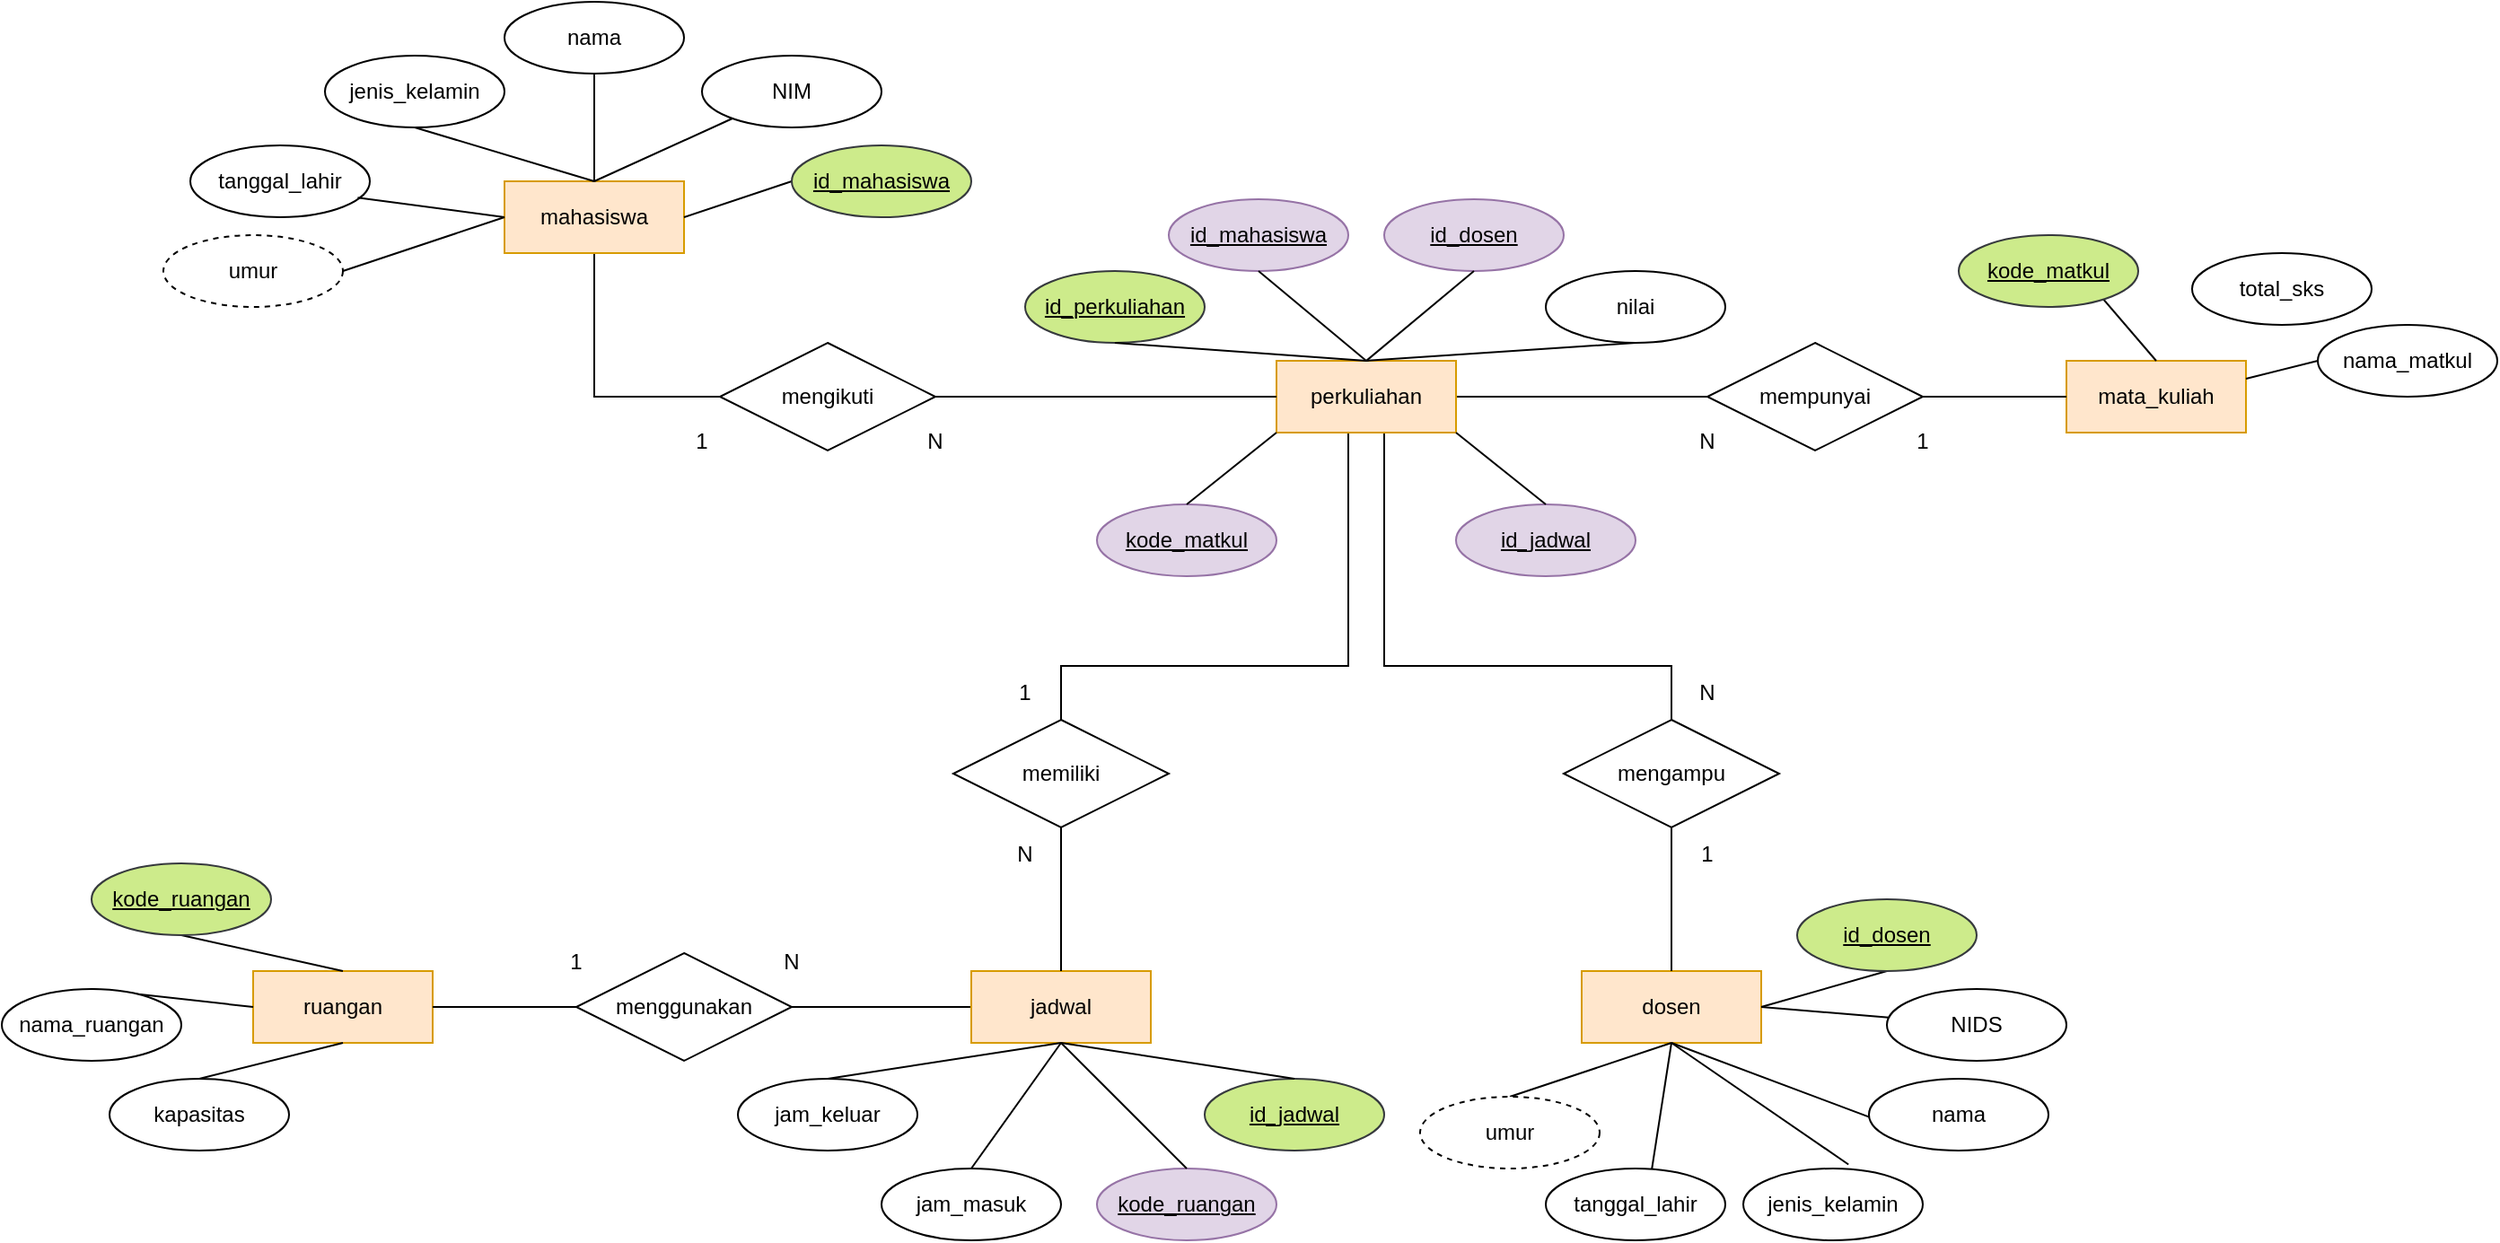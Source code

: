 <mxfile version="26.2.9">
  <diagram name="Page-1" id="u2EYjhWLWHFpRmUkxBab">
    <mxGraphModel dx="2014" dy="1203" grid="1" gridSize="10" guides="1" tooltips="1" connect="1" arrows="1" fold="1" page="1" pageScale="1" pageWidth="850" pageHeight="1100" math="0" shadow="0">
      <root>
        <mxCell id="0" />
        <mxCell id="1" parent="0" />
        <mxCell id="Lan2Nwc-7f9aQjcRRKQz-25" style="edgeStyle=orthogonalEdgeStyle;rounded=0;orthogonalLoop=1;jettySize=auto;html=1;entryX=0;entryY=0.5;entryDx=0;entryDy=0;exitX=0.5;exitY=1;exitDx=0;exitDy=0;endArrow=none;startFill=0;" edge="1" parent="1" source="Lan2Nwc-7f9aQjcRRKQz-1" target="Lan2Nwc-7f9aQjcRRKQz-7">
          <mxGeometry relative="1" as="geometry" />
        </mxCell>
        <mxCell id="Lan2Nwc-7f9aQjcRRKQz-1" value="mahasiswa" style="whiteSpace=wrap;html=1;align=center;fillColor=#ffe6cc;strokeColor=#d79b00;" vertex="1" parent="1">
          <mxGeometry x="370" y="240" width="100" height="40" as="geometry" />
        </mxCell>
        <mxCell id="Lan2Nwc-7f9aQjcRRKQz-27" style="edgeStyle=orthogonalEdgeStyle;rounded=0;orthogonalLoop=1;jettySize=auto;html=1;entryX=0;entryY=0.5;entryDx=0;entryDy=0;endArrow=none;startFill=0;" edge="1" parent="1" source="Lan2Nwc-7f9aQjcRRKQz-2" target="Lan2Nwc-7f9aQjcRRKQz-8">
          <mxGeometry relative="1" as="geometry" />
        </mxCell>
        <mxCell id="Lan2Nwc-7f9aQjcRRKQz-29" style="edgeStyle=orthogonalEdgeStyle;rounded=0;orthogonalLoop=1;jettySize=auto;html=1;endArrow=none;startFill=0;" edge="1" parent="1" source="Lan2Nwc-7f9aQjcRRKQz-2" target="Lan2Nwc-7f9aQjcRRKQz-9">
          <mxGeometry relative="1" as="geometry">
            <Array as="points">
              <mxPoint x="860" y="510" />
              <mxPoint x="1020" y="510" />
            </Array>
          </mxGeometry>
        </mxCell>
        <mxCell id="Lan2Nwc-7f9aQjcRRKQz-30" style="edgeStyle=orthogonalEdgeStyle;rounded=0;orthogonalLoop=1;jettySize=auto;html=1;entryX=0.5;entryY=0;entryDx=0;entryDy=0;endArrow=none;startFill=0;" edge="1" parent="1" source="Lan2Nwc-7f9aQjcRRKQz-2" target="Lan2Nwc-7f9aQjcRRKQz-10">
          <mxGeometry relative="1" as="geometry">
            <Array as="points">
              <mxPoint x="840" y="510" />
              <mxPoint x="680" y="510" />
            </Array>
          </mxGeometry>
        </mxCell>
        <mxCell id="Lan2Nwc-7f9aQjcRRKQz-2" value="perkuliahan" style="whiteSpace=wrap;html=1;align=center;fillColor=#ffe6cc;strokeColor=#d79b00;" vertex="1" parent="1">
          <mxGeometry x="800" y="340" width="100" height="40" as="geometry" />
        </mxCell>
        <mxCell id="Lan2Nwc-7f9aQjcRRKQz-3" value="dosen" style="whiteSpace=wrap;html=1;align=center;fillColor=#ffe6cc;strokeColor=#d79b00;" vertex="1" parent="1">
          <mxGeometry x="970" y="680" width="100" height="40" as="geometry" />
        </mxCell>
        <mxCell id="Lan2Nwc-7f9aQjcRRKQz-33" style="edgeStyle=orthogonalEdgeStyle;rounded=0;orthogonalLoop=1;jettySize=auto;html=1;entryX=1;entryY=0.5;entryDx=0;entryDy=0;endArrow=none;startFill=0;" edge="1" parent="1" source="Lan2Nwc-7f9aQjcRRKQz-4" target="Lan2Nwc-7f9aQjcRRKQz-11">
          <mxGeometry relative="1" as="geometry" />
        </mxCell>
        <mxCell id="Lan2Nwc-7f9aQjcRRKQz-4" value="jadwal" style="whiteSpace=wrap;html=1;align=center;fillColor=#ffe6cc;strokeColor=#d79b00;" vertex="1" parent="1">
          <mxGeometry x="630" y="680" width="100" height="40" as="geometry" />
        </mxCell>
        <mxCell id="Lan2Nwc-7f9aQjcRRKQz-5" value="ruangan" style="whiteSpace=wrap;html=1;align=center;fillColor=#ffe6cc;strokeColor=#d79b00;" vertex="1" parent="1">
          <mxGeometry x="230" y="680" width="100" height="40" as="geometry" />
        </mxCell>
        <mxCell id="Lan2Nwc-7f9aQjcRRKQz-6" value="mata_kuliah" style="whiteSpace=wrap;html=1;align=center;fillColor=#ffe6cc;strokeColor=#d79b00;" vertex="1" parent="1">
          <mxGeometry x="1240" y="340" width="100" height="40" as="geometry" />
        </mxCell>
        <mxCell id="Lan2Nwc-7f9aQjcRRKQz-26" style="edgeStyle=orthogonalEdgeStyle;rounded=0;orthogonalLoop=1;jettySize=auto;html=1;entryX=0;entryY=0.5;entryDx=0;entryDy=0;endArrow=none;startFill=0;" edge="1" parent="1" source="Lan2Nwc-7f9aQjcRRKQz-7" target="Lan2Nwc-7f9aQjcRRKQz-2">
          <mxGeometry relative="1" as="geometry" />
        </mxCell>
        <mxCell id="Lan2Nwc-7f9aQjcRRKQz-7" value="mengikuti" style="shape=rhombus;perimeter=rhombusPerimeter;whiteSpace=wrap;html=1;align=center;" vertex="1" parent="1">
          <mxGeometry x="490" y="330" width="120" height="60" as="geometry" />
        </mxCell>
        <mxCell id="Lan2Nwc-7f9aQjcRRKQz-28" style="edgeStyle=orthogonalEdgeStyle;rounded=0;orthogonalLoop=1;jettySize=auto;html=1;endArrow=none;startFill=0;" edge="1" parent="1" source="Lan2Nwc-7f9aQjcRRKQz-8" target="Lan2Nwc-7f9aQjcRRKQz-6">
          <mxGeometry relative="1" as="geometry" />
        </mxCell>
        <mxCell id="Lan2Nwc-7f9aQjcRRKQz-8" value="mempunyai" style="shape=rhombus;perimeter=rhombusPerimeter;whiteSpace=wrap;html=1;align=center;" vertex="1" parent="1">
          <mxGeometry x="1040" y="330" width="120" height="60" as="geometry" />
        </mxCell>
        <mxCell id="Lan2Nwc-7f9aQjcRRKQz-31" style="edgeStyle=orthogonalEdgeStyle;rounded=0;orthogonalLoop=1;jettySize=auto;html=1;entryX=0.5;entryY=0;entryDx=0;entryDy=0;endArrow=none;startFill=0;" edge="1" parent="1" source="Lan2Nwc-7f9aQjcRRKQz-9" target="Lan2Nwc-7f9aQjcRRKQz-3">
          <mxGeometry relative="1" as="geometry" />
        </mxCell>
        <mxCell id="Lan2Nwc-7f9aQjcRRKQz-9" value="mengampu" style="shape=rhombus;perimeter=rhombusPerimeter;whiteSpace=wrap;html=1;align=center;" vertex="1" parent="1">
          <mxGeometry x="960" y="540" width="120" height="60" as="geometry" />
        </mxCell>
        <mxCell id="Lan2Nwc-7f9aQjcRRKQz-32" style="edgeStyle=orthogonalEdgeStyle;rounded=0;orthogonalLoop=1;jettySize=auto;html=1;entryX=0.5;entryY=0;entryDx=0;entryDy=0;endArrow=none;startFill=0;" edge="1" parent="1" source="Lan2Nwc-7f9aQjcRRKQz-10" target="Lan2Nwc-7f9aQjcRRKQz-4">
          <mxGeometry relative="1" as="geometry" />
        </mxCell>
        <mxCell id="Lan2Nwc-7f9aQjcRRKQz-10" value="memiliki" style="shape=rhombus;perimeter=rhombusPerimeter;whiteSpace=wrap;html=1;align=center;" vertex="1" parent="1">
          <mxGeometry x="620" y="540" width="120" height="60" as="geometry" />
        </mxCell>
        <mxCell id="Lan2Nwc-7f9aQjcRRKQz-34" style="edgeStyle=orthogonalEdgeStyle;rounded=0;orthogonalLoop=1;jettySize=auto;html=1;entryX=1;entryY=0.5;entryDx=0;entryDy=0;endArrow=none;startFill=0;" edge="1" parent="1" source="Lan2Nwc-7f9aQjcRRKQz-11" target="Lan2Nwc-7f9aQjcRRKQz-5">
          <mxGeometry relative="1" as="geometry" />
        </mxCell>
        <mxCell id="Lan2Nwc-7f9aQjcRRKQz-11" value="menggunakan" style="shape=rhombus;perimeter=rhombusPerimeter;whiteSpace=wrap;html=1;align=center;" vertex="1" parent="1">
          <mxGeometry x="410" y="670" width="120" height="60" as="geometry" />
        </mxCell>
        <mxCell id="Lan2Nwc-7f9aQjcRRKQz-12" style="rounded=0;orthogonalLoop=1;jettySize=auto;html=1;entryX=0;entryY=0.5;entryDx=0;entryDy=0;endArrow=none;startFill=0;exitX=1;exitY=0.5;exitDx=0;exitDy=0;" edge="1" parent="1" target="Lan2Nwc-7f9aQjcRRKQz-15" source="Lan2Nwc-7f9aQjcRRKQz-1">
          <mxGeometry relative="1" as="geometry">
            <mxPoint x="190" y="135" as="sourcePoint" />
          </mxGeometry>
        </mxCell>
        <mxCell id="Lan2Nwc-7f9aQjcRRKQz-13" style="rounded=0;orthogonalLoop=1;jettySize=auto;html=1;entryX=0.5;entryY=1;entryDx=0;entryDy=0;endArrow=none;startFill=0;exitX=0.5;exitY=0;exitDx=0;exitDy=0;" edge="1" parent="1" target="Lan2Nwc-7f9aQjcRRKQz-16" source="Lan2Nwc-7f9aQjcRRKQz-1">
          <mxGeometry relative="1" as="geometry">
            <mxPoint x="278" y="135" as="sourcePoint" />
          </mxGeometry>
        </mxCell>
        <mxCell id="Lan2Nwc-7f9aQjcRRKQz-14" style="rounded=0;orthogonalLoop=1;jettySize=auto;html=1;entryX=0.5;entryY=1;entryDx=0;entryDy=0;endArrow=none;startFill=0;" edge="1" parent="1" target="Lan2Nwc-7f9aQjcRRKQz-17">
          <mxGeometry relative="1" as="geometry">
            <mxPoint x="420" y="240" as="sourcePoint" />
          </mxGeometry>
        </mxCell>
        <mxCell id="Lan2Nwc-7f9aQjcRRKQz-15" value="id_mahasiswa" style="ellipse;whiteSpace=wrap;html=1;align=center;fontStyle=4;fillColor=#cdeb8b;strokeColor=#36393d;" vertex="1" parent="1">
          <mxGeometry x="530" y="220" width="100" height="40" as="geometry" />
        </mxCell>
        <mxCell id="Lan2Nwc-7f9aQjcRRKQz-16" value="nama" style="ellipse;whiteSpace=wrap;html=1;align=center;" vertex="1" parent="1">
          <mxGeometry x="370" y="140" width="100" height="40" as="geometry" />
        </mxCell>
        <mxCell id="Lan2Nwc-7f9aQjcRRKQz-17" value="jenis_kelamin" style="ellipse;whiteSpace=wrap;html=1;align=center;" vertex="1" parent="1">
          <mxGeometry x="270" y="170" width="100" height="40" as="geometry" />
        </mxCell>
        <mxCell id="Lan2Nwc-7f9aQjcRRKQz-18" style="rounded=0;orthogonalLoop=1;jettySize=auto;html=1;entryX=0.5;entryY=0;entryDx=0;entryDy=0;endArrow=none;startFill=0;" edge="1" parent="1" source="Lan2Nwc-7f9aQjcRRKQz-19" target="Lan2Nwc-7f9aQjcRRKQz-1">
          <mxGeometry relative="1" as="geometry">
            <mxPoint x="230" y="135" as="targetPoint" />
          </mxGeometry>
        </mxCell>
        <mxCell id="Lan2Nwc-7f9aQjcRRKQz-19" value="NIM" style="ellipse;whiteSpace=wrap;html=1;align=center;fontStyle=0;" vertex="1" parent="1">
          <mxGeometry x="480" y="170" width="100" height="40" as="geometry" />
        </mxCell>
        <mxCell id="Lan2Nwc-7f9aQjcRRKQz-20" value="tanggal_lahir" style="ellipse;whiteSpace=wrap;html=1;align=center;" vertex="1" parent="1">
          <mxGeometry x="195" y="220" width="100" height="40" as="geometry" />
        </mxCell>
        <mxCell id="Lan2Nwc-7f9aQjcRRKQz-21" value="umur" style="ellipse;whiteSpace=wrap;html=1;align=center;dashed=1;" vertex="1" parent="1">
          <mxGeometry x="180" y="270" width="100" height="40" as="geometry" />
        </mxCell>
        <mxCell id="Lan2Nwc-7f9aQjcRRKQz-22" style="rounded=0;orthogonalLoop=1;jettySize=auto;html=1;entryX=0.932;entryY=0.727;entryDx=0;entryDy=0;endArrow=none;startFill=0;entryPerimeter=0;exitX=0;exitY=0.5;exitDx=0;exitDy=0;" edge="1" parent="1" source="Lan2Nwc-7f9aQjcRRKQz-1" target="Lan2Nwc-7f9aQjcRRKQz-20">
          <mxGeometry relative="1" as="geometry">
            <mxPoint x="360" y="310" as="sourcePoint" />
            <mxPoint x="260" y="280" as="targetPoint" />
          </mxGeometry>
        </mxCell>
        <mxCell id="Lan2Nwc-7f9aQjcRRKQz-23" style="rounded=0;orthogonalLoop=1;jettySize=auto;html=1;entryX=1;entryY=0.5;entryDx=0;entryDy=0;endArrow=none;startFill=0;exitX=0;exitY=0.5;exitDx=0;exitDy=0;" edge="1" parent="1" source="Lan2Nwc-7f9aQjcRRKQz-1" target="Lan2Nwc-7f9aQjcRRKQz-21">
          <mxGeometry relative="1" as="geometry">
            <mxPoint x="380" y="270" as="sourcePoint" />
            <mxPoint x="298" y="259" as="targetPoint" />
          </mxGeometry>
        </mxCell>
        <mxCell id="Lan2Nwc-7f9aQjcRRKQz-35" style="rounded=0;orthogonalLoop=1;jettySize=auto;html=1;entryX=0.5;entryY=0;entryDx=0;entryDy=0;endArrow=none;startFill=0;exitX=0.5;exitY=0;exitDx=0;exitDy=0;" edge="1" parent="1" target="Lan2Nwc-7f9aQjcRRKQz-39" source="Lan2Nwc-7f9aQjcRRKQz-6">
          <mxGeometry relative="1" as="geometry">
            <mxPoint x="1374" y="495" as="sourcePoint" />
          </mxGeometry>
        </mxCell>
        <mxCell id="Lan2Nwc-7f9aQjcRRKQz-36" style="rounded=0;orthogonalLoop=1;jettySize=auto;html=1;entryX=0.5;entryY=1;entryDx=0;entryDy=0;endArrow=none;startFill=0;exitX=0.5;exitY=0;exitDx=0;exitDy=0;" edge="1" parent="1" target="Lan2Nwc-7f9aQjcRRKQz-40" source="Lan2Nwc-7f9aQjcRRKQz-2">
          <mxGeometry relative="1" as="geometry">
            <mxPoint x="1388" y="455" as="sourcePoint" />
          </mxGeometry>
        </mxCell>
        <mxCell id="Lan2Nwc-7f9aQjcRRKQz-37" style="rounded=0;orthogonalLoop=1;jettySize=auto;html=1;entryX=0;entryY=0.5;entryDx=0;entryDy=0;endArrow=none;startFill=0;" edge="1" parent="1" target="Lan2Nwc-7f9aQjcRRKQz-38">
          <mxGeometry relative="1" as="geometry">
            <mxPoint x="1340" y="350" as="sourcePoint" />
          </mxGeometry>
        </mxCell>
        <mxCell id="Lan2Nwc-7f9aQjcRRKQz-38" value="nama_matkul" style="ellipse;whiteSpace=wrap;html=1;align=center;" vertex="1" parent="1">
          <mxGeometry x="1380" y="320" width="100" height="40" as="geometry" />
        </mxCell>
        <mxCell id="Lan2Nwc-7f9aQjcRRKQz-39" value="kode_matkul" style="ellipse;whiteSpace=wrap;html=1;align=center;fontStyle=4;fillColor=#cdeb8b;strokeColor=#36393d;" vertex="1" parent="1">
          <mxGeometry x="1180" y="270" width="100" height="40" as="geometry" />
        </mxCell>
        <mxCell id="Lan2Nwc-7f9aQjcRRKQz-40" value="nilai" style="ellipse;whiteSpace=wrap;html=1;align=center;" vertex="1" parent="1">
          <mxGeometry x="950" y="290" width="100" height="40" as="geometry" />
        </mxCell>
        <mxCell id="Lan2Nwc-7f9aQjcRRKQz-41" style="rounded=0;orthogonalLoop=1;jettySize=auto;html=1;entryX=0.5;entryY=0;entryDx=0;entryDy=0;endArrow=none;startFill=0;exitX=0.5;exitY=1;exitDx=0;exitDy=0;" edge="1" parent="1" target="Lan2Nwc-7f9aQjcRRKQz-46" source="Lan2Nwc-7f9aQjcRRKQz-5">
          <mxGeometry relative="1" as="geometry">
            <mxPoint x="290" y="750" as="sourcePoint" />
          </mxGeometry>
        </mxCell>
        <mxCell id="Lan2Nwc-7f9aQjcRRKQz-42" style="rounded=0;orthogonalLoop=1;jettySize=auto;html=1;entryX=0.5;entryY=1;entryDx=0;entryDy=0;endArrow=none;startFill=0;exitX=0.5;exitY=0;exitDx=0;exitDy=0;" edge="1" parent="1" target="Lan2Nwc-7f9aQjcRRKQz-44" source="Lan2Nwc-7f9aQjcRRKQz-5">
          <mxGeometry relative="1" as="geometry">
            <mxPoint x="220" y="770" as="sourcePoint" />
          </mxGeometry>
        </mxCell>
        <mxCell id="Lan2Nwc-7f9aQjcRRKQz-43" style="rounded=0;orthogonalLoop=1;jettySize=auto;html=1;entryX=0.5;entryY=0;entryDx=0;entryDy=0;endArrow=none;startFill=0;exitX=0;exitY=0.5;exitDx=0;exitDy=0;" edge="1" parent="1" target="Lan2Nwc-7f9aQjcRRKQz-45" source="Lan2Nwc-7f9aQjcRRKQz-5">
          <mxGeometry relative="1" as="geometry">
            <mxPoint x="267" y="770" as="sourcePoint" />
          </mxGeometry>
        </mxCell>
        <mxCell id="Lan2Nwc-7f9aQjcRRKQz-44" value="kode_ruangan" style="ellipse;whiteSpace=wrap;html=1;align=center;fontStyle=4;fillColor=#cdeb8b;strokeColor=#36393d;" vertex="1" parent="1">
          <mxGeometry x="140" y="620" width="100" height="40" as="geometry" />
        </mxCell>
        <mxCell id="Lan2Nwc-7f9aQjcRRKQz-45" value="nama_ruangan" style="ellipse;whiteSpace=wrap;html=1;align=center;" vertex="1" parent="1">
          <mxGeometry x="90" y="690" width="100" height="40" as="geometry" />
        </mxCell>
        <mxCell id="Lan2Nwc-7f9aQjcRRKQz-46" value="kapasitas" style="ellipse;whiteSpace=wrap;html=1;align=center;" vertex="1" parent="1">
          <mxGeometry x="150" y="740" width="100" height="40" as="geometry" />
        </mxCell>
        <mxCell id="Lan2Nwc-7f9aQjcRRKQz-47" style="rounded=0;orthogonalLoop=1;jettySize=auto;html=1;entryX=0.5;entryY=1;entryDx=0;entryDy=0;strokeColor=default;endArrow=none;startFill=0;exitX=1;exitY=0.5;exitDx=0;exitDy=0;" edge="1" parent="1" source="Lan2Nwc-7f9aQjcRRKQz-3" target="Lan2Nwc-7f9aQjcRRKQz-53">
          <mxGeometry relative="1" as="geometry">
            <mxPoint x="1280" y="975.714" as="sourcePoint" />
          </mxGeometry>
        </mxCell>
        <mxCell id="Lan2Nwc-7f9aQjcRRKQz-48" style="rounded=0;orthogonalLoop=1;jettySize=auto;html=1;entryX=0.5;entryY=1;entryDx=0;entryDy=0;strokeColor=default;endArrow=none;startFill=0;exitX=0.5;exitY=1;exitDx=0;exitDy=0;" edge="1" parent="1" source="Lan2Nwc-7f9aQjcRRKQz-3" target="Lan2Nwc-7f9aQjcRRKQz-54">
          <mxGeometry relative="1" as="geometry">
            <mxPoint x="1203.333" y="970" as="sourcePoint" />
          </mxGeometry>
        </mxCell>
        <mxCell id="Lan2Nwc-7f9aQjcRRKQz-49" style="rounded=0;orthogonalLoop=1;jettySize=auto;html=1;exitX=0.5;exitY=1;exitDx=0;exitDy=0;entryX=0.586;entryY=-0.056;entryDx=0;entryDy=0;strokeColor=default;endArrow=none;startFill=0;entryPerimeter=0;" edge="1" parent="1" source="Lan2Nwc-7f9aQjcRRKQz-3" target="Lan2Nwc-7f9aQjcRRKQz-55">
          <mxGeometry relative="1" as="geometry">
            <mxPoint x="1180" y="990" as="sourcePoint" />
          </mxGeometry>
        </mxCell>
        <mxCell id="Lan2Nwc-7f9aQjcRRKQz-50" style="rounded=0;orthogonalLoop=1;jettySize=auto;html=1;entryX=0.59;entryY=0.022;entryDx=0;entryDy=0;exitX=0.5;exitY=1;exitDx=0;exitDy=0;strokeColor=default;endArrow=none;startFill=0;entryPerimeter=0;" edge="1" parent="1" source="Lan2Nwc-7f9aQjcRRKQz-3" target="Lan2Nwc-7f9aQjcRRKQz-56">
          <mxGeometry relative="1" as="geometry">
            <mxPoint x="1180" y="990" as="sourcePoint" />
          </mxGeometry>
        </mxCell>
        <mxCell id="Lan2Nwc-7f9aQjcRRKQz-51" style="rounded=0;orthogonalLoop=1;jettySize=auto;html=1;entryX=0.5;entryY=0;entryDx=0;entryDy=0;strokeColor=default;endArrow=none;startFill=0;exitX=0.5;exitY=1;exitDx=0;exitDy=0;" edge="1" parent="1" source="Lan2Nwc-7f9aQjcRRKQz-3" target="Lan2Nwc-7f9aQjcRRKQz-57">
          <mxGeometry relative="1" as="geometry">
            <mxPoint x="1060" y="1025" as="targetPoint" />
            <mxPoint x="1194" y="1010" as="sourcePoint" />
          </mxGeometry>
        </mxCell>
        <mxCell id="Lan2Nwc-7f9aQjcRRKQz-53" value="id_dosen" style="ellipse;whiteSpace=wrap;html=1;align=center;fontStyle=4;fillColor=#cdeb8b;strokeColor=#36393d;" vertex="1" parent="1">
          <mxGeometry x="1090" y="640" width="100" height="40" as="geometry" />
        </mxCell>
        <mxCell id="Lan2Nwc-7f9aQjcRRKQz-54" value="nama" style="ellipse;whiteSpace=wrap;html=1;align=center;" vertex="1" parent="1">
          <mxGeometry x="1130" y="740" width="100" height="40" as="geometry" />
        </mxCell>
        <mxCell id="Lan2Nwc-7f9aQjcRRKQz-55" value="jenis_kelamin" style="ellipse;whiteSpace=wrap;html=1;align=center;" vertex="1" parent="1">
          <mxGeometry x="1060" y="790" width="100" height="40" as="geometry" />
        </mxCell>
        <mxCell id="Lan2Nwc-7f9aQjcRRKQz-56" value="tanggal_lahir" style="ellipse;whiteSpace=wrap;html=1;align=center;" vertex="1" parent="1">
          <mxGeometry x="950" y="790" width="100" height="40" as="geometry" />
        </mxCell>
        <mxCell id="Lan2Nwc-7f9aQjcRRKQz-57" value="umur" style="ellipse;whiteSpace=wrap;html=1;align=center;dashed=1;" vertex="1" parent="1">
          <mxGeometry x="880" y="750" width="100" height="40" as="geometry" />
        </mxCell>
        <mxCell id="Lan2Nwc-7f9aQjcRRKQz-58" style="rounded=0;orthogonalLoop=1;jettySize=auto;html=1;entryX=1;entryY=0.5;entryDx=0;entryDy=0;endArrow=none;startFill=0;" edge="1" parent="1" source="Lan2Nwc-7f9aQjcRRKQz-59" target="Lan2Nwc-7f9aQjcRRKQz-3">
          <mxGeometry relative="1" as="geometry">
            <mxPoint x="1230" y="970" as="targetPoint" />
          </mxGeometry>
        </mxCell>
        <mxCell id="Lan2Nwc-7f9aQjcRRKQz-59" value="NIDS" style="ellipse;whiteSpace=wrap;html=1;align=center;fontStyle=0;" vertex="1" parent="1">
          <mxGeometry x="1140" y="690" width="100" height="40" as="geometry" />
        </mxCell>
        <mxCell id="Lan2Nwc-7f9aQjcRRKQz-61" value="id_jadwal" style="ellipse;whiteSpace=wrap;html=1;align=center;fontStyle=4;fillColor=#cdeb8b;strokeColor=#36393d;" vertex="1" parent="1">
          <mxGeometry x="760" y="740" width="100" height="40" as="geometry" />
        </mxCell>
        <mxCell id="Lan2Nwc-7f9aQjcRRKQz-62" value="jam_masuk" style="ellipse;whiteSpace=wrap;html=1;align=center;" vertex="1" parent="1">
          <mxGeometry x="580" y="790" width="100" height="40" as="geometry" />
        </mxCell>
        <mxCell id="Lan2Nwc-7f9aQjcRRKQz-63" value="jam_keluar" style="ellipse;whiteSpace=wrap;html=1;align=center;" vertex="1" parent="1">
          <mxGeometry x="500" y="740" width="100" height="40" as="geometry" />
        </mxCell>
        <mxCell id="Lan2Nwc-7f9aQjcRRKQz-64" value="kode_ruangan" style="ellipse;whiteSpace=wrap;html=1;align=center;fontStyle=4;fillColor=#e1d5e7;strokeColor=#9673a6;" vertex="1" parent="1">
          <mxGeometry x="700" y="790" width="100" height="40" as="geometry" />
        </mxCell>
        <mxCell id="Lan2Nwc-7f9aQjcRRKQz-67" style="rounded=0;orthogonalLoop=1;jettySize=auto;html=1;entryX=0.5;entryY=1;entryDx=0;entryDy=0;strokeColor=default;endArrow=none;startFill=0;exitX=0.5;exitY=0;exitDx=0;exitDy=0;" edge="1" parent="1" source="Lan2Nwc-7f9aQjcRRKQz-61" target="Lan2Nwc-7f9aQjcRRKQz-4">
          <mxGeometry relative="1" as="geometry">
            <mxPoint x="650" y="760" as="targetPoint" />
            <mxPoint x="760" y="720" as="sourcePoint" />
          </mxGeometry>
        </mxCell>
        <mxCell id="Lan2Nwc-7f9aQjcRRKQz-68" style="rounded=0;orthogonalLoop=1;jettySize=auto;html=1;strokeColor=default;endArrow=none;startFill=0;exitX=0.5;exitY=0;exitDx=0;exitDy=0;" edge="1" parent="1" source="Lan2Nwc-7f9aQjcRRKQz-62">
          <mxGeometry relative="1" as="geometry">
            <mxPoint x="680" y="720" as="targetPoint" />
            <mxPoint x="780" y="670" as="sourcePoint" />
          </mxGeometry>
        </mxCell>
        <mxCell id="Lan2Nwc-7f9aQjcRRKQz-69" style="rounded=0;orthogonalLoop=1;jettySize=auto;html=1;strokeColor=default;endArrow=none;startFill=0;exitX=0.5;exitY=0;exitDx=0;exitDy=0;entryX=0.5;entryY=1;entryDx=0;entryDy=0;" edge="1" parent="1" source="Lan2Nwc-7f9aQjcRRKQz-63" target="Lan2Nwc-7f9aQjcRRKQz-4">
          <mxGeometry relative="1" as="geometry">
            <mxPoint x="640" y="725" as="targetPoint" />
            <mxPoint x="610" y="815" as="sourcePoint" />
          </mxGeometry>
        </mxCell>
        <mxCell id="Lan2Nwc-7f9aQjcRRKQz-70" value="id_perkuliahan" style="ellipse;whiteSpace=wrap;html=1;align=center;fontStyle=4;fillColor=#cdeb8b;strokeColor=#36393d;" vertex="1" parent="1">
          <mxGeometry x="660" y="290" width="100" height="40" as="geometry" />
        </mxCell>
        <mxCell id="Lan2Nwc-7f9aQjcRRKQz-71" value="id_mahasiswa" style="ellipse;whiteSpace=wrap;html=1;align=center;fontStyle=4;fillColor=#e1d5e7;strokeColor=#9673a6;" vertex="1" parent="1">
          <mxGeometry x="740" y="250" width="100" height="40" as="geometry" />
        </mxCell>
        <mxCell id="Lan2Nwc-7f9aQjcRRKQz-72" value="id_dosen" style="ellipse;whiteSpace=wrap;html=1;align=center;fontStyle=4;fillColor=#e1d5e7;strokeColor=#9673a6;" vertex="1" parent="1">
          <mxGeometry x="860" y="250" width="100" height="40" as="geometry" />
        </mxCell>
        <mxCell id="Lan2Nwc-7f9aQjcRRKQz-73" value="kode_matkul" style="ellipse;whiteSpace=wrap;html=1;align=center;fontStyle=4;fillColor=#e1d5e7;strokeColor=#9673a6;" vertex="1" parent="1">
          <mxGeometry x="700" y="420" width="100" height="40" as="geometry" />
        </mxCell>
        <mxCell id="Lan2Nwc-7f9aQjcRRKQz-74" value="id_jadwal" style="ellipse;whiteSpace=wrap;html=1;align=center;fontStyle=4;fillColor=#e1d5e7;strokeColor=#9673a6;" vertex="1" parent="1">
          <mxGeometry x="900" y="420" width="100" height="40" as="geometry" />
        </mxCell>
        <mxCell id="Lan2Nwc-7f9aQjcRRKQz-75" style="rounded=0;orthogonalLoop=1;jettySize=auto;html=1;entryX=0.5;entryY=1;entryDx=0;entryDy=0;endArrow=none;startFill=0;exitX=0.5;exitY=0;exitDx=0;exitDy=0;" edge="1" parent="1" source="Lan2Nwc-7f9aQjcRRKQz-2" target="Lan2Nwc-7f9aQjcRRKQz-70">
          <mxGeometry relative="1" as="geometry">
            <mxPoint x="700" y="330" as="sourcePoint" />
            <mxPoint x="760" y="310" as="targetPoint" />
          </mxGeometry>
        </mxCell>
        <mxCell id="Lan2Nwc-7f9aQjcRRKQz-77" style="rounded=0;orthogonalLoop=1;jettySize=auto;html=1;endArrow=none;startFill=0;exitX=0.5;exitY=0;exitDx=0;exitDy=0;entryX=0.5;entryY=1;entryDx=0;entryDy=0;" edge="1" parent="1" source="Lan2Nwc-7f9aQjcRRKQz-2" target="Lan2Nwc-7f9aQjcRRKQz-71">
          <mxGeometry relative="1" as="geometry">
            <mxPoint x="860" y="350" as="sourcePoint" />
            <mxPoint x="800" y="300" as="targetPoint" />
          </mxGeometry>
        </mxCell>
        <mxCell id="Lan2Nwc-7f9aQjcRRKQz-78" style="rounded=0;orthogonalLoop=1;jettySize=auto;html=1;endArrow=none;startFill=0;entryX=0.5;entryY=1;entryDx=0;entryDy=0;exitX=0.5;exitY=0;exitDx=0;exitDy=0;" edge="1" parent="1" source="Lan2Nwc-7f9aQjcRRKQz-2" target="Lan2Nwc-7f9aQjcRRKQz-72">
          <mxGeometry relative="1" as="geometry">
            <mxPoint x="880" y="310" as="sourcePoint" />
            <mxPoint x="860" y="280" as="targetPoint" />
          </mxGeometry>
        </mxCell>
        <mxCell id="Lan2Nwc-7f9aQjcRRKQz-79" style="rounded=0;orthogonalLoop=1;jettySize=auto;html=1;endArrow=none;startFill=0;entryX=0;entryY=1;entryDx=0;entryDy=0;exitX=0.5;exitY=0;exitDx=0;exitDy=0;" edge="1" parent="1" source="Lan2Nwc-7f9aQjcRRKQz-73" target="Lan2Nwc-7f9aQjcRRKQz-2">
          <mxGeometry relative="1" as="geometry">
            <mxPoint x="690" y="430" as="sourcePoint" />
            <mxPoint x="800" y="410" as="targetPoint" />
          </mxGeometry>
        </mxCell>
        <mxCell id="Lan2Nwc-7f9aQjcRRKQz-80" style="rounded=0;orthogonalLoop=1;jettySize=auto;html=1;endArrow=none;startFill=0;entryX=1;entryY=1;entryDx=0;entryDy=0;exitX=0.5;exitY=0;exitDx=0;exitDy=0;" edge="1" parent="1" source="Lan2Nwc-7f9aQjcRRKQz-74" target="Lan2Nwc-7f9aQjcRRKQz-2">
          <mxGeometry relative="1" as="geometry">
            <mxPoint x="760" y="430" as="sourcePoint" />
            <mxPoint x="810" y="390" as="targetPoint" />
          </mxGeometry>
        </mxCell>
        <mxCell id="Lan2Nwc-7f9aQjcRRKQz-81" value="N" style="text;html=1;align=center;verticalAlign=middle;whiteSpace=wrap;rounded=0;" vertex="1" parent="1">
          <mxGeometry x="580" y="370" width="60" height="30" as="geometry" />
        </mxCell>
        <mxCell id="Lan2Nwc-7f9aQjcRRKQz-82" value="1" style="text;html=1;align=center;verticalAlign=middle;whiteSpace=wrap;rounded=0;" vertex="1" parent="1">
          <mxGeometry x="450" y="370" width="60" height="30" as="geometry" />
        </mxCell>
        <mxCell id="Lan2Nwc-7f9aQjcRRKQz-84" value="1" style="text;html=1;align=center;verticalAlign=middle;whiteSpace=wrap;rounded=0;" vertex="1" parent="1">
          <mxGeometry x="1130" y="370" width="60" height="30" as="geometry" />
        </mxCell>
        <mxCell id="Lan2Nwc-7f9aQjcRRKQz-85" value="N" style="text;html=1;align=center;verticalAlign=middle;whiteSpace=wrap;rounded=0;" vertex="1" parent="1">
          <mxGeometry x="1010" y="370" width="60" height="30" as="geometry" />
        </mxCell>
        <mxCell id="Lan2Nwc-7f9aQjcRRKQz-86" value="1" style="text;html=1;align=center;verticalAlign=middle;whiteSpace=wrap;rounded=0;" vertex="1" parent="1">
          <mxGeometry x="1010" y="600" width="60" height="30" as="geometry" />
        </mxCell>
        <mxCell id="Lan2Nwc-7f9aQjcRRKQz-87" value="N" style="text;html=1;align=center;verticalAlign=middle;whiteSpace=wrap;rounded=0;" vertex="1" parent="1">
          <mxGeometry x="1010" y="510" width="60" height="30" as="geometry" />
        </mxCell>
        <mxCell id="Lan2Nwc-7f9aQjcRRKQz-88" value="N" style="text;html=1;align=center;verticalAlign=middle;whiteSpace=wrap;rounded=0;" vertex="1" parent="1">
          <mxGeometry x="630" y="600" width="60" height="30" as="geometry" />
        </mxCell>
        <mxCell id="Lan2Nwc-7f9aQjcRRKQz-89" value="1" style="text;html=1;align=center;verticalAlign=middle;whiteSpace=wrap;rounded=0;" vertex="1" parent="1">
          <mxGeometry x="630" y="510" width="60" height="30" as="geometry" />
        </mxCell>
        <mxCell id="Lan2Nwc-7f9aQjcRRKQz-90" value="N" style="text;html=1;align=center;verticalAlign=middle;whiteSpace=wrap;rounded=0;" vertex="1" parent="1">
          <mxGeometry x="500" y="660" width="60" height="30" as="geometry" />
        </mxCell>
        <mxCell id="Lan2Nwc-7f9aQjcRRKQz-91" value="1" style="text;html=1;align=center;verticalAlign=middle;whiteSpace=wrap;rounded=0;" vertex="1" parent="1">
          <mxGeometry x="380" y="660" width="60" height="30" as="geometry" />
        </mxCell>
        <mxCell id="Lan2Nwc-7f9aQjcRRKQz-92" style="rounded=0;orthogonalLoop=1;jettySize=auto;html=1;entryX=0.5;entryY=0;entryDx=0;entryDy=0;endArrow=none;startFill=0;exitX=0.5;exitY=1;exitDx=0;exitDy=0;" edge="1" parent="1" source="Lan2Nwc-7f9aQjcRRKQz-4" target="Lan2Nwc-7f9aQjcRRKQz-64">
          <mxGeometry relative="1" as="geometry">
            <mxPoint x="645" y="870" as="sourcePoint" />
            <mxPoint x="610" y="820" as="targetPoint" />
          </mxGeometry>
        </mxCell>
        <mxCell id="Lan2Nwc-7f9aQjcRRKQz-178" value="total_sks" style="ellipse;whiteSpace=wrap;html=1;align=center;" vertex="1" parent="1">
          <mxGeometry x="1310" y="280" width="100" height="40" as="geometry" />
        </mxCell>
      </root>
    </mxGraphModel>
  </diagram>
</mxfile>
